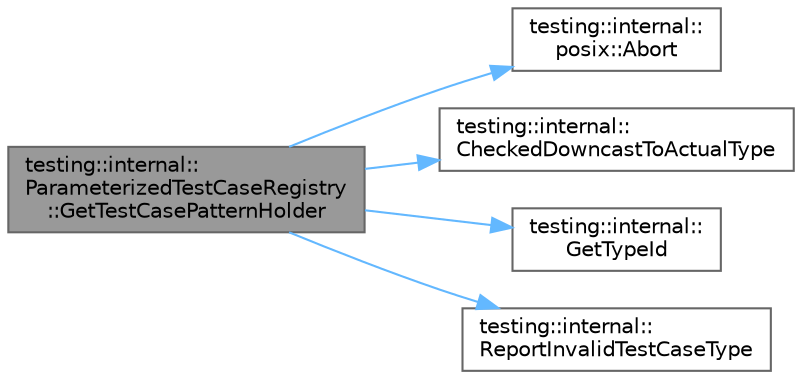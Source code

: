 digraph "testing::internal::ParameterizedTestCaseRegistry::GetTestCasePatternHolder"
{
 // LATEX_PDF_SIZE
  bgcolor="transparent";
  edge [fontname=Helvetica,fontsize=10,labelfontname=Helvetica,labelfontsize=10];
  node [fontname=Helvetica,fontsize=10,shape=box,height=0.2,width=0.4];
  rankdir="LR";
  Node1 [id="Node000001",label="testing::internal::\lParameterizedTestCaseRegistry\l::GetTestCasePatternHolder",height=0.2,width=0.4,color="gray40", fillcolor="grey60", style="filled", fontcolor="black",tooltip=" "];
  Node1 -> Node2 [id="edge1_Node000001_Node000002",color="steelblue1",style="solid",tooltip=" "];
  Node2 [id="Node000002",label="testing::internal::\lposix::Abort",height=0.2,width=0.4,color="grey40", fillcolor="white", style="filled",URL="$namespacetesting_1_1internal_1_1posix.html#a69b8278c59359dd6a6f941b4643db9fb",tooltip=" "];
  Node1 -> Node3 [id="edge2_Node000001_Node000003",color="steelblue1",style="solid",tooltip=" "];
  Node3 [id="Node000003",label="testing::internal::\lCheckedDowncastToActualType",height=0.2,width=0.4,color="grey40", fillcolor="white", style="filled",URL="$namespacetesting_1_1internal.html#af54f5cf4d9e03836ecc0316d090cb4ed",tooltip=" "];
  Node1 -> Node4 [id="edge3_Node000001_Node000004",color="steelblue1",style="solid",tooltip=" "];
  Node4 [id="Node000004",label="testing::internal::\lGetTypeId",height=0.2,width=0.4,color="grey40", fillcolor="white", style="filled",URL="$namespacetesting_1_1internal.html#a6b108e56fdc68ea937ffb3759fb55ab0",tooltip=" "];
  Node1 -> Node5 [id="edge4_Node000001_Node000005",color="steelblue1",style="solid",tooltip=" "];
  Node5 [id="Node000005",label="testing::internal::\lReportInvalidTestCaseType",height=0.2,width=0.4,color="grey40", fillcolor="white", style="filled",URL="$namespacetesting_1_1internal.html#a8c3088e65ec31e3671b0c4c407d4d9fc",tooltip=" "];
}
